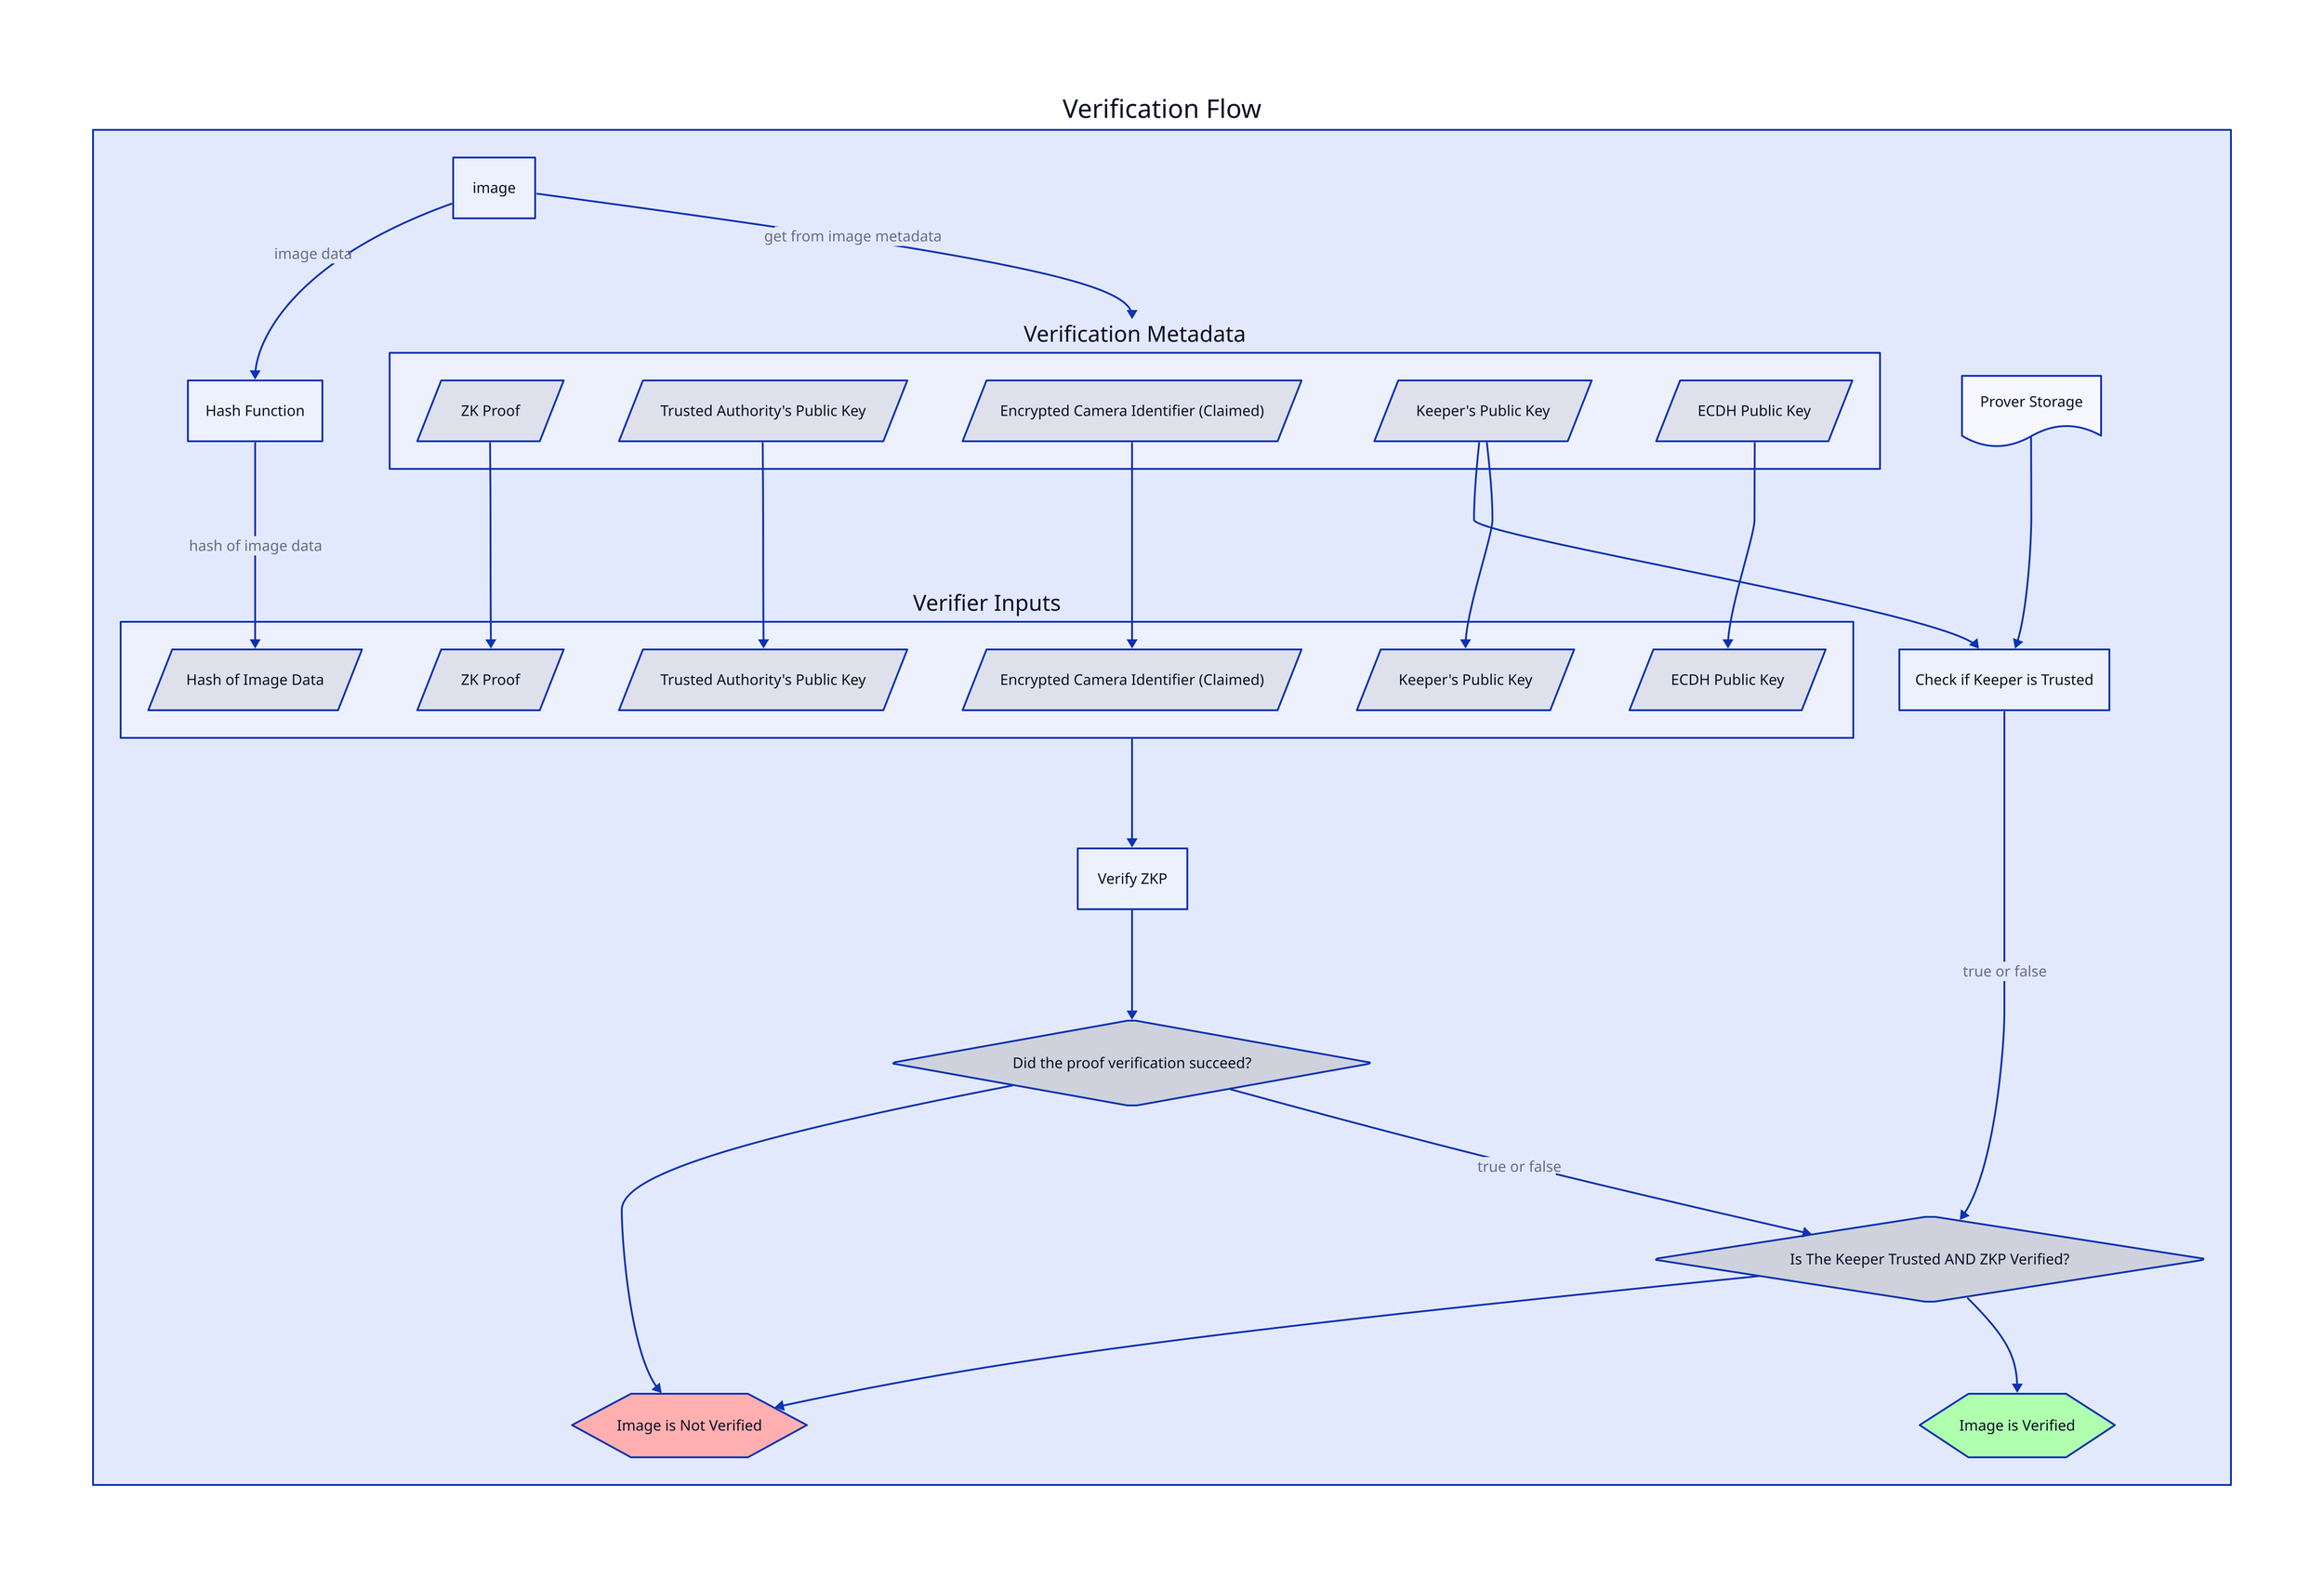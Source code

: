 verification_flow: Verification Flow {
    verification_data: Verification Metadata {
        zkp: ZK Proof
        zkp.shape: parallelogram

        authority_pubkey: Trusted Authority's Public Key
        authority_pubkey.shape: parallelogram

        enc_camera_pubkey: Encrypted Camera Identifier (Claimed)
        enc_camera_pubkey.shape: parallelogram

        keeper_pubkey: Keeper's Public Key
        keeper_pubkey.shape: parallelogram

        ecdh_key: ECDH Public Key
        ecdh_key.shape: parallelogram
    }

    image -> verification_data: get from image metadata

    hash_function: Hash Function
    image -> hash_function: image data
    hash_function -> inputs.image_hash: hash of image data

    verification_data.zkp -> inputs.zkp
    verification_data.authority_pubkey -> inputs.authority_pubkey
    verification_data.enc_camera_pubkey -> inputs.enc_camera_pubkey
    verification_data.keeper_pubkey -> inputs.keeper_pubkey
    verification_data.ecdh_key -> inputs.ecdh_key

    verification_data.keeper_pubkey -> check_keeper_correct

    storage: Prover Storage
    storage.shape: document

    storage -> check_keeper_correct

    check_keeper_correct: Check if Keeper is Trusted
    check_keeper_correct -> is_keeper_correct: "true or false"
    
    is_keeper_correct: Is The Keeper Trusted AND ZKP Verified?
    is_keeper_correct.shape: diamond

    inputs : Verifier Inputs {
        zkp: ZK Proof
        zkp.shape: parallelogram

        authority_pubkey: Trusted Authority's Public Key
        authority_pubkey.shape: parallelogram

        image_hash: Hash of Image Data
        image_hash.shape: parallelogram

        enc_camera_pubkey: Encrypted Camera Identifier (Claimed)
        enc_camera_pubkey.shape: parallelogram

        keeper_pubkey: Keeper's Public Key
        keeper_pubkey.shape: parallelogram

        ecdh_key: ECDH Public Key
        ecdh_key.shape: parallelogram
    }

    verify_zkp: Verify ZKP
    inputs -> verify_zkp

    is_zkp_verified: Did the proof verification succeed?
    is_zkp_verified.shape: diamond

    verify_zkp -> is_zkp_verified

    success: Image is Verified
    failure: Image is Not Verified

    success.shape: hexagon
    failure.shape: hexagon

    success.style.fill: "#afffaf"
    failure.style.fill: "#ffafaf"

    is_zkp_verified -> is_keeper_correct: "true or false"
    is_keeper_correct -> success
    is_keeper_correct -> failure
    is_zkp_verified -> failure
}